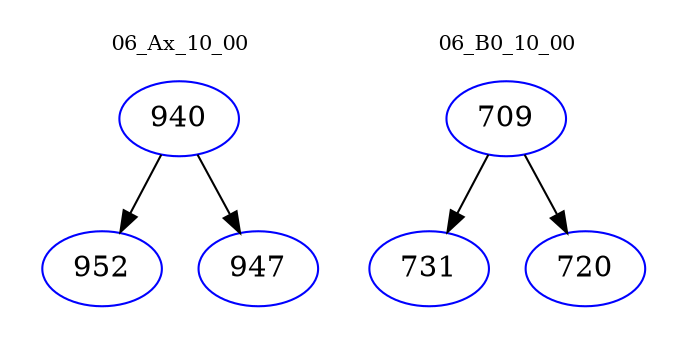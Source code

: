 digraph{
subgraph cluster_0 {
color = white
label = "06_Ax_10_00";
fontsize=10;
T0_940 [label="940", color="blue"]
T0_940 -> T0_952 [color="black"]
T0_952 [label="952", color="blue"]
T0_940 -> T0_947 [color="black"]
T0_947 [label="947", color="blue"]
}
subgraph cluster_1 {
color = white
label = "06_B0_10_00";
fontsize=10;
T1_709 [label="709", color="blue"]
T1_709 -> T1_731 [color="black"]
T1_731 [label="731", color="blue"]
T1_709 -> T1_720 [color="black"]
T1_720 [label="720", color="blue"]
}
}
